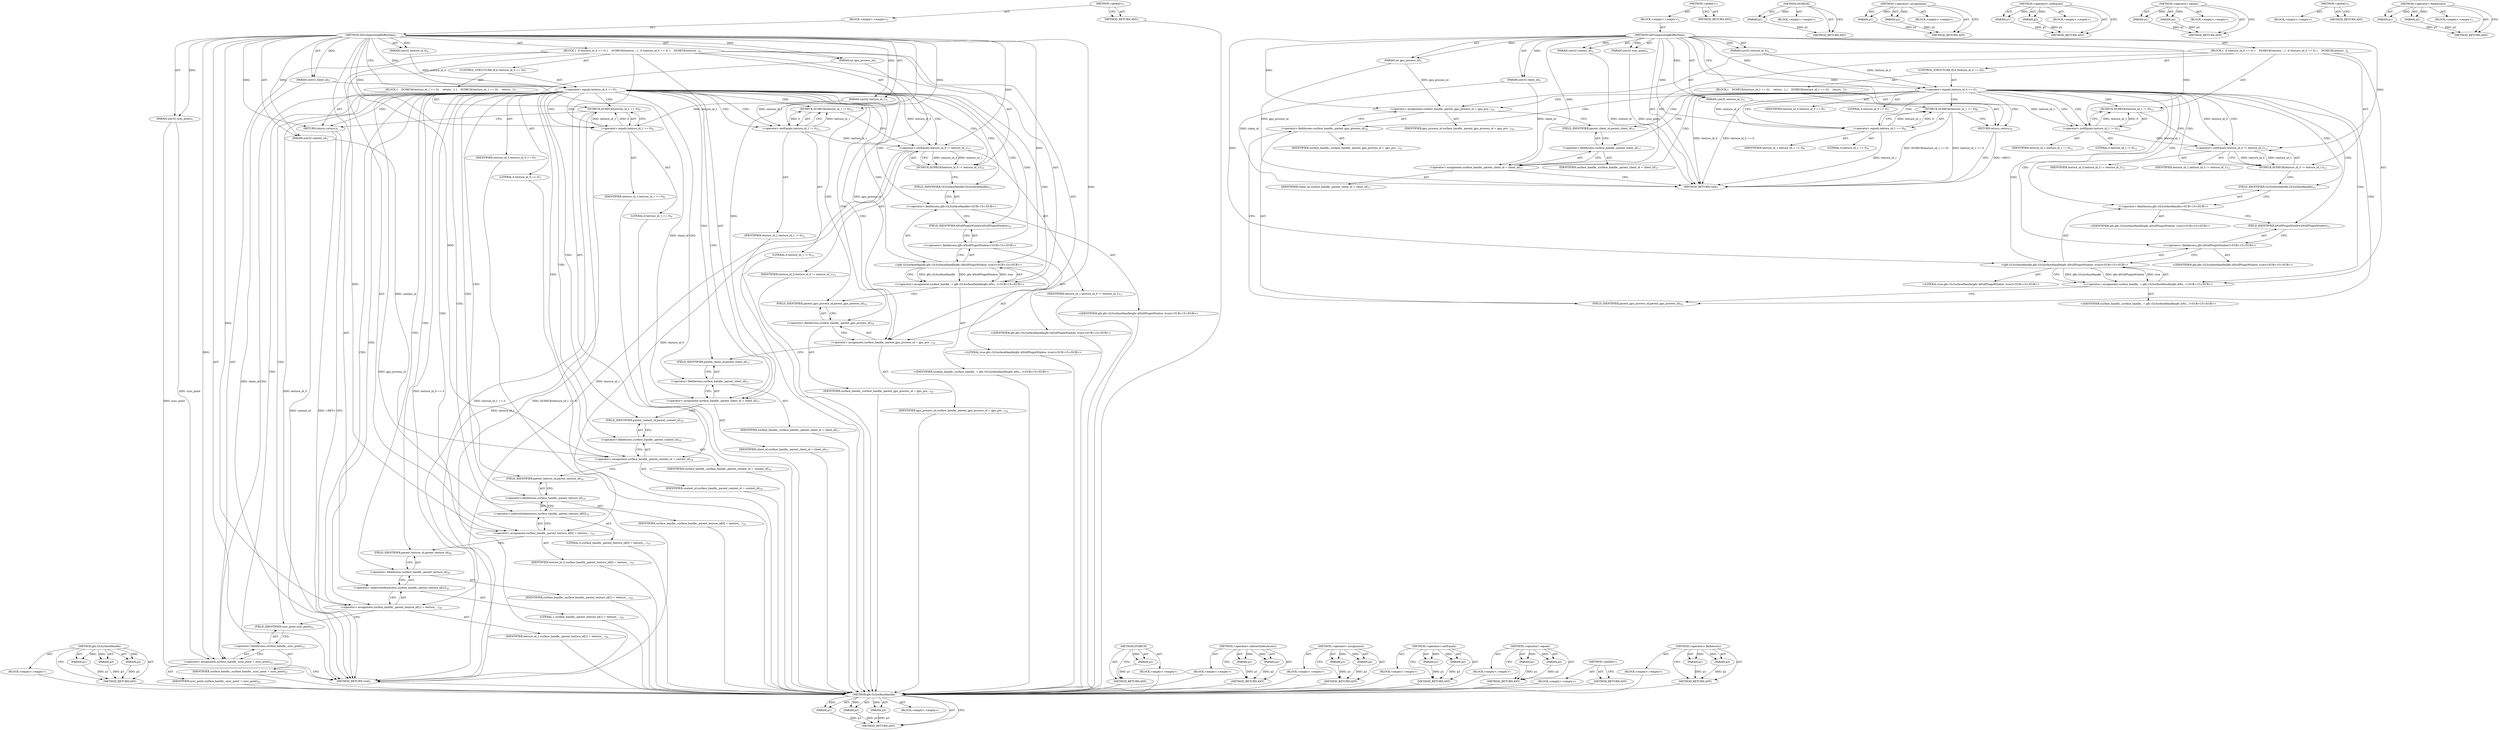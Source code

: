 digraph "&lt;operator&gt;.fieldAccess" {
vulnerable_120 [label=<(METHOD,gfx.GLSurfaceHandle)>];
vulnerable_121 [label=<(PARAM,p1)>];
vulnerable_122 [label=<(PARAM,p2)>];
vulnerable_123 [label=<(PARAM,p3)>];
vulnerable_124 [label=<(BLOCK,&lt;empty&gt;,&lt;empty&gt;)>];
vulnerable_125 [label=<(METHOD_RETURN,ANY)>];
vulnerable_6 [label=<(METHOD,&lt;global&gt;)<SUB>1</SUB>>];
vulnerable_7 [label=<(BLOCK,&lt;empty&gt;,&lt;empty&gt;)<SUB>1</SUB>>];
vulnerable_8 [label=<(METHOD,SetCompositingBufferData)<SUB>1</SUB>>];
vulnerable_9 [label=<(PARAM,int gpu_process_id)<SUB>1</SUB>>];
vulnerable_10 [label=<(PARAM,uint32 client_id)<SUB>2</SUB>>];
vulnerable_11 [label=<(PARAM,uint32 context_id)<SUB>3</SUB>>];
vulnerable_12 [label=<(PARAM,uint32 texture_id_0)<SUB>4</SUB>>];
vulnerable_13 [label=<(PARAM,uint32 texture_id_1)<SUB>5</SUB>>];
vulnerable_14 [label=<(PARAM,uint32 sync_point)<SUB>6</SUB>>];
vulnerable_15 [label=<(BLOCK,{
  if (texture_id_0 == 0) {
    DCHECK(texture...,{
  if (texture_id_0 == 0) {
    DCHECK(texture...)<SUB>6</SUB>>];
vulnerable_16 [label=<(CONTROL_STRUCTURE,IF,if (texture_id_0 == 0))<SUB>7</SUB>>];
vulnerable_17 [label=<(&lt;operator&gt;.equals,texture_id_0 == 0)<SUB>7</SUB>>];
vulnerable_18 [label=<(IDENTIFIER,texture_id_0,texture_id_0 == 0)<SUB>7</SUB>>];
vulnerable_19 [label=<(LITERAL,0,texture_id_0 == 0)<SUB>7</SUB>>];
vulnerable_20 [label=<(BLOCK,{
    DCHECK(texture_id_1 == 0);
    return;
  },{
    DCHECK(texture_id_1 == 0);
    return;
  })<SUB>7</SUB>>];
vulnerable_21 [label=<(DCHECK,DCHECK(texture_id_1 == 0))<SUB>8</SUB>>];
vulnerable_22 [label=<(&lt;operator&gt;.equals,texture_id_1 == 0)<SUB>8</SUB>>];
vulnerable_23 [label=<(IDENTIFIER,texture_id_1,texture_id_1 == 0)<SUB>8</SUB>>];
vulnerable_24 [label=<(LITERAL,0,texture_id_1 == 0)<SUB>8</SUB>>];
vulnerable_25 [label=<(RETURN,return;,return;)<SUB>9</SUB>>];
vulnerable_26 [label=<(DCHECK,DCHECK(texture_id_1 != 0))<SUB>12</SUB>>];
vulnerable_27 [label=<(&lt;operator&gt;.notEquals,texture_id_1 != 0)<SUB>12</SUB>>];
vulnerable_28 [label=<(IDENTIFIER,texture_id_1,texture_id_1 != 0)<SUB>12</SUB>>];
vulnerable_29 [label=<(LITERAL,0,texture_id_1 != 0)<SUB>12</SUB>>];
vulnerable_30 [label=<(DCHECK,DCHECK(texture_id_0 != texture_id_1))<SUB>13</SUB>>];
vulnerable_31 [label=<(&lt;operator&gt;.notEquals,texture_id_0 != texture_id_1)<SUB>13</SUB>>];
vulnerable_32 [label=<(IDENTIFIER,texture_id_0,texture_id_0 != texture_id_1)<SUB>13</SUB>>];
vulnerable_33 [label=<(IDENTIFIER,texture_id_1,texture_id_0 != texture_id_1)<SUB>13</SUB>>];
vulnerable_34 [label="<(&lt;operator&gt;.assignment,surface_handle_ = gfx::GLSurfaceHandle(gfx::kNu...)<SUB>15</SUB>>"];
vulnerable_35 [label="<(IDENTIFIER,surface_handle_,surface_handle_ = gfx::GLSurfaceHandle(gfx::kNu...)<SUB>15</SUB>>"];
vulnerable_36 [label="<(gfx.GLSurfaceHandle,gfx::GLSurfaceHandle(gfx::kNullPluginWindow, true))<SUB>15</SUB>>"];
vulnerable_37 [label="<(&lt;operator&gt;.fieldAccess,gfx::GLSurfaceHandle)<SUB>15</SUB>>"];
vulnerable_38 [label="<(IDENTIFIER,gfx,gfx::GLSurfaceHandle(gfx::kNullPluginWindow, true))<SUB>15</SUB>>"];
vulnerable_39 [label=<(FIELD_IDENTIFIER,GLSurfaceHandle,GLSurfaceHandle)<SUB>15</SUB>>];
vulnerable_40 [label="<(&lt;operator&gt;.fieldAccess,gfx::kNullPluginWindow)<SUB>15</SUB>>"];
vulnerable_41 [label="<(IDENTIFIER,gfx,gfx::GLSurfaceHandle(gfx::kNullPluginWindow, true))<SUB>15</SUB>>"];
vulnerable_42 [label=<(FIELD_IDENTIFIER,kNullPluginWindow,kNullPluginWindow)<SUB>15</SUB>>];
vulnerable_43 [label="<(LITERAL,true,gfx::GLSurfaceHandle(gfx::kNullPluginWindow, true))<SUB>15</SUB>>"];
vulnerable_44 [label=<(&lt;operator&gt;.assignment,surface_handle_.parent_gpu_process_id = gpu_pro...)<SUB>16</SUB>>];
vulnerable_45 [label=<(&lt;operator&gt;.fieldAccess,surface_handle_.parent_gpu_process_id)<SUB>16</SUB>>];
vulnerable_46 [label=<(IDENTIFIER,surface_handle_,surface_handle_.parent_gpu_process_id = gpu_pro...)<SUB>16</SUB>>];
vulnerable_47 [label=<(FIELD_IDENTIFIER,parent_gpu_process_id,parent_gpu_process_id)<SUB>16</SUB>>];
vulnerable_48 [label=<(IDENTIFIER,gpu_process_id,surface_handle_.parent_gpu_process_id = gpu_pro...)<SUB>16</SUB>>];
vulnerable_49 [label=<(&lt;operator&gt;.assignment,surface_handle_.parent_client_id = client_id)<SUB>17</SUB>>];
vulnerable_50 [label=<(&lt;operator&gt;.fieldAccess,surface_handle_.parent_client_id)<SUB>17</SUB>>];
vulnerable_51 [label=<(IDENTIFIER,surface_handle_,surface_handle_.parent_client_id = client_id)<SUB>17</SUB>>];
vulnerable_52 [label=<(FIELD_IDENTIFIER,parent_client_id,parent_client_id)<SUB>17</SUB>>];
vulnerable_53 [label=<(IDENTIFIER,client_id,surface_handle_.parent_client_id = client_id)<SUB>17</SUB>>];
vulnerable_54 [label=<(&lt;operator&gt;.assignment,surface_handle_.parent_context_id = context_id)<SUB>18</SUB>>];
vulnerable_55 [label=<(&lt;operator&gt;.fieldAccess,surface_handle_.parent_context_id)<SUB>18</SUB>>];
vulnerable_56 [label=<(IDENTIFIER,surface_handle_,surface_handle_.parent_context_id = context_id)<SUB>18</SUB>>];
vulnerable_57 [label=<(FIELD_IDENTIFIER,parent_context_id,parent_context_id)<SUB>18</SUB>>];
vulnerable_58 [label=<(IDENTIFIER,context_id,surface_handle_.parent_context_id = context_id)<SUB>18</SUB>>];
vulnerable_59 [label=<(&lt;operator&gt;.assignment,surface_handle_.parent_texture_id[0] = texture_...)<SUB>19</SUB>>];
vulnerable_60 [label=<(&lt;operator&gt;.indirectIndexAccess,surface_handle_.parent_texture_id[0])<SUB>19</SUB>>];
vulnerable_61 [label=<(&lt;operator&gt;.fieldAccess,surface_handle_.parent_texture_id)<SUB>19</SUB>>];
vulnerable_62 [label=<(IDENTIFIER,surface_handle_,surface_handle_.parent_texture_id[0] = texture_...)<SUB>19</SUB>>];
vulnerable_63 [label=<(FIELD_IDENTIFIER,parent_texture_id,parent_texture_id)<SUB>19</SUB>>];
vulnerable_64 [label=<(LITERAL,0,surface_handle_.parent_texture_id[0] = texture_...)<SUB>19</SUB>>];
vulnerable_65 [label=<(IDENTIFIER,texture_id_0,surface_handle_.parent_texture_id[0] = texture_...)<SUB>19</SUB>>];
vulnerable_66 [label=<(&lt;operator&gt;.assignment,surface_handle_.parent_texture_id[1] = texture_...)<SUB>20</SUB>>];
vulnerable_67 [label=<(&lt;operator&gt;.indirectIndexAccess,surface_handle_.parent_texture_id[1])<SUB>20</SUB>>];
vulnerable_68 [label=<(&lt;operator&gt;.fieldAccess,surface_handle_.parent_texture_id)<SUB>20</SUB>>];
vulnerable_69 [label=<(IDENTIFIER,surface_handle_,surface_handle_.parent_texture_id[1] = texture_...)<SUB>20</SUB>>];
vulnerable_70 [label=<(FIELD_IDENTIFIER,parent_texture_id,parent_texture_id)<SUB>20</SUB>>];
vulnerable_71 [label=<(LITERAL,1,surface_handle_.parent_texture_id[1] = texture_...)<SUB>20</SUB>>];
vulnerable_72 [label=<(IDENTIFIER,texture_id_1,surface_handle_.parent_texture_id[1] = texture_...)<SUB>20</SUB>>];
vulnerable_73 [label=<(&lt;operator&gt;.assignment,surface_handle_.sync_point = sync_point)<SUB>21</SUB>>];
vulnerable_74 [label=<(&lt;operator&gt;.fieldAccess,surface_handle_.sync_point)<SUB>21</SUB>>];
vulnerable_75 [label=<(IDENTIFIER,surface_handle_,surface_handle_.sync_point = sync_point)<SUB>21</SUB>>];
vulnerable_76 [label=<(FIELD_IDENTIFIER,sync_point,sync_point)<SUB>21</SUB>>];
vulnerable_77 [label=<(IDENTIFIER,sync_point,surface_handle_.sync_point = sync_point)<SUB>21</SUB>>];
vulnerable_78 [label=<(METHOD_RETURN,void)<SUB>1</SUB>>];
vulnerable_80 [label=<(METHOD_RETURN,ANY)<SUB>1</SUB>>];
vulnerable_106 [label=<(METHOD,DCHECK)>];
vulnerable_107 [label=<(PARAM,p1)>];
vulnerable_108 [label=<(BLOCK,&lt;empty&gt;,&lt;empty&gt;)>];
vulnerable_109 [label=<(METHOD_RETURN,ANY)>];
vulnerable_131 [label=<(METHOD,&lt;operator&gt;.indirectIndexAccess)>];
vulnerable_132 [label=<(PARAM,p1)>];
vulnerable_133 [label=<(PARAM,p2)>];
vulnerable_134 [label=<(BLOCK,&lt;empty&gt;,&lt;empty&gt;)>];
vulnerable_135 [label=<(METHOD_RETURN,ANY)>];
vulnerable_115 [label=<(METHOD,&lt;operator&gt;.assignment)>];
vulnerable_116 [label=<(PARAM,p1)>];
vulnerable_117 [label=<(PARAM,p2)>];
vulnerable_118 [label=<(BLOCK,&lt;empty&gt;,&lt;empty&gt;)>];
vulnerable_119 [label=<(METHOD_RETURN,ANY)>];
vulnerable_110 [label=<(METHOD,&lt;operator&gt;.notEquals)>];
vulnerable_111 [label=<(PARAM,p1)>];
vulnerable_112 [label=<(PARAM,p2)>];
vulnerable_113 [label=<(BLOCK,&lt;empty&gt;,&lt;empty&gt;)>];
vulnerable_114 [label=<(METHOD_RETURN,ANY)>];
vulnerable_101 [label=<(METHOD,&lt;operator&gt;.equals)>];
vulnerable_102 [label=<(PARAM,p1)>];
vulnerable_103 [label=<(PARAM,p2)>];
vulnerable_104 [label=<(BLOCK,&lt;empty&gt;,&lt;empty&gt;)>];
vulnerable_105 [label=<(METHOD_RETURN,ANY)>];
vulnerable_95 [label=<(METHOD,&lt;global&gt;)<SUB>1</SUB>>];
vulnerable_96 [label=<(BLOCK,&lt;empty&gt;,&lt;empty&gt;)>];
vulnerable_97 [label=<(METHOD_RETURN,ANY)>];
vulnerable_126 [label=<(METHOD,&lt;operator&gt;.fieldAccess)>];
vulnerable_127 [label=<(PARAM,p1)>];
vulnerable_128 [label=<(PARAM,p2)>];
vulnerable_129 [label=<(BLOCK,&lt;empty&gt;,&lt;empty&gt;)>];
vulnerable_130 [label=<(METHOD_RETURN,ANY)>];
fixed_96 [label=<(METHOD,gfx.GLSurfaceHandle)>];
fixed_97 [label=<(PARAM,p1)>];
fixed_98 [label=<(PARAM,p2)>];
fixed_99 [label=<(PARAM,p3)>];
fixed_100 [label=<(BLOCK,&lt;empty&gt;,&lt;empty&gt;)>];
fixed_101 [label=<(METHOD_RETURN,ANY)>];
fixed_6 [label=<(METHOD,&lt;global&gt;)<SUB>1</SUB>>];
fixed_7 [label=<(BLOCK,&lt;empty&gt;,&lt;empty&gt;)<SUB>1</SUB>>];
fixed_8 [label=<(METHOD,SetCompositingBufferData)<SUB>1</SUB>>];
fixed_9 [label=<(PARAM,int gpu_process_id)<SUB>1</SUB>>];
fixed_10 [label=<(PARAM,uint32 client_id)<SUB>2</SUB>>];
fixed_11 [label=<(PARAM,uint32 context_id)<SUB>3</SUB>>];
fixed_12 [label=<(PARAM,uint32 texture_id_0)<SUB>4</SUB>>];
fixed_13 [label=<(PARAM,uint32 texture_id_1)<SUB>5</SUB>>];
fixed_14 [label=<(PARAM,uint32 sync_point)<SUB>6</SUB>>];
fixed_15 [label=<(BLOCK,{
  if (texture_id_0 == 0) {
    DCHECK(texture...,{
  if (texture_id_0 == 0) {
    DCHECK(texture...)<SUB>6</SUB>>];
fixed_16 [label=<(CONTROL_STRUCTURE,IF,if (texture_id_0 == 0))<SUB>7</SUB>>];
fixed_17 [label=<(&lt;operator&gt;.equals,texture_id_0 == 0)<SUB>7</SUB>>];
fixed_18 [label=<(IDENTIFIER,texture_id_0,texture_id_0 == 0)<SUB>7</SUB>>];
fixed_19 [label=<(LITERAL,0,texture_id_0 == 0)<SUB>7</SUB>>];
fixed_20 [label=<(BLOCK,{
    DCHECK(texture_id_1 == 0);
    return;
  },{
    DCHECK(texture_id_1 == 0);
    return;
  })<SUB>7</SUB>>];
fixed_21 [label=<(DCHECK,DCHECK(texture_id_1 == 0))<SUB>8</SUB>>];
fixed_22 [label=<(&lt;operator&gt;.equals,texture_id_1 == 0)<SUB>8</SUB>>];
fixed_23 [label=<(IDENTIFIER,texture_id_1,texture_id_1 == 0)<SUB>8</SUB>>];
fixed_24 [label=<(LITERAL,0,texture_id_1 == 0)<SUB>8</SUB>>];
fixed_25 [label=<(RETURN,return;,return;)<SUB>9</SUB>>];
fixed_26 [label=<(DCHECK,DCHECK(texture_id_1 != 0))<SUB>12</SUB>>];
fixed_27 [label=<(&lt;operator&gt;.notEquals,texture_id_1 != 0)<SUB>12</SUB>>];
fixed_28 [label=<(IDENTIFIER,texture_id_1,texture_id_1 != 0)<SUB>12</SUB>>];
fixed_29 [label=<(LITERAL,0,texture_id_1 != 0)<SUB>12</SUB>>];
fixed_30 [label=<(DCHECK,DCHECK(texture_id_0 != texture_id_1))<SUB>13</SUB>>];
fixed_31 [label=<(&lt;operator&gt;.notEquals,texture_id_0 != texture_id_1)<SUB>13</SUB>>];
fixed_32 [label=<(IDENTIFIER,texture_id_0,texture_id_0 != texture_id_1)<SUB>13</SUB>>];
fixed_33 [label=<(IDENTIFIER,texture_id_1,texture_id_0 != texture_id_1)<SUB>13</SUB>>];
fixed_34 [label="<(&lt;operator&gt;.assignment,surface_handle_ = gfx::GLSurfaceHandle(gfx::kNu...)<SUB>15</SUB>>"];
fixed_35 [label="<(IDENTIFIER,surface_handle_,surface_handle_ = gfx::GLSurfaceHandle(gfx::kNu...)<SUB>15</SUB>>"];
fixed_36 [label="<(gfx.GLSurfaceHandle,gfx::GLSurfaceHandle(gfx::kNullPluginWindow, true))<SUB>15</SUB>>"];
fixed_37 [label="<(&lt;operator&gt;.fieldAccess,gfx::GLSurfaceHandle)<SUB>15</SUB>>"];
fixed_38 [label="<(IDENTIFIER,gfx,gfx::GLSurfaceHandle(gfx::kNullPluginWindow, true))<SUB>15</SUB>>"];
fixed_39 [label=<(FIELD_IDENTIFIER,GLSurfaceHandle,GLSurfaceHandle)<SUB>15</SUB>>];
fixed_40 [label="<(&lt;operator&gt;.fieldAccess,gfx::kNullPluginWindow)<SUB>15</SUB>>"];
fixed_41 [label="<(IDENTIFIER,gfx,gfx::GLSurfaceHandle(gfx::kNullPluginWindow, true))<SUB>15</SUB>>"];
fixed_42 [label=<(FIELD_IDENTIFIER,kNullPluginWindow,kNullPluginWindow)<SUB>15</SUB>>];
fixed_43 [label="<(LITERAL,true,gfx::GLSurfaceHandle(gfx::kNullPluginWindow, true))<SUB>15</SUB>>"];
fixed_44 [label=<(&lt;operator&gt;.assignment,surface_handle_.parent_gpu_process_id = gpu_pro...)<SUB>16</SUB>>];
fixed_45 [label=<(&lt;operator&gt;.fieldAccess,surface_handle_.parent_gpu_process_id)<SUB>16</SUB>>];
fixed_46 [label=<(IDENTIFIER,surface_handle_,surface_handle_.parent_gpu_process_id = gpu_pro...)<SUB>16</SUB>>];
fixed_47 [label=<(FIELD_IDENTIFIER,parent_gpu_process_id,parent_gpu_process_id)<SUB>16</SUB>>];
fixed_48 [label=<(IDENTIFIER,gpu_process_id,surface_handle_.parent_gpu_process_id = gpu_pro...)<SUB>16</SUB>>];
fixed_49 [label=<(&lt;operator&gt;.assignment,surface_handle_.parent_client_id = client_id)<SUB>17</SUB>>];
fixed_50 [label=<(&lt;operator&gt;.fieldAccess,surface_handle_.parent_client_id)<SUB>17</SUB>>];
fixed_51 [label=<(IDENTIFIER,surface_handle_,surface_handle_.parent_client_id = client_id)<SUB>17</SUB>>];
fixed_52 [label=<(FIELD_IDENTIFIER,parent_client_id,parent_client_id)<SUB>17</SUB>>];
fixed_53 [label=<(IDENTIFIER,client_id,surface_handle_.parent_client_id = client_id)<SUB>17</SUB>>];
fixed_54 [label=<(METHOD_RETURN,void)<SUB>1</SUB>>];
fixed_56 [label=<(METHOD_RETURN,ANY)<SUB>1</SUB>>];
fixed_82 [label=<(METHOD,DCHECK)>];
fixed_83 [label=<(PARAM,p1)>];
fixed_84 [label=<(BLOCK,&lt;empty&gt;,&lt;empty&gt;)>];
fixed_85 [label=<(METHOD_RETURN,ANY)>];
fixed_91 [label=<(METHOD,&lt;operator&gt;.assignment)>];
fixed_92 [label=<(PARAM,p1)>];
fixed_93 [label=<(PARAM,p2)>];
fixed_94 [label=<(BLOCK,&lt;empty&gt;,&lt;empty&gt;)>];
fixed_95 [label=<(METHOD_RETURN,ANY)>];
fixed_86 [label=<(METHOD,&lt;operator&gt;.notEquals)>];
fixed_87 [label=<(PARAM,p1)>];
fixed_88 [label=<(PARAM,p2)>];
fixed_89 [label=<(BLOCK,&lt;empty&gt;,&lt;empty&gt;)>];
fixed_90 [label=<(METHOD_RETURN,ANY)>];
fixed_77 [label=<(METHOD,&lt;operator&gt;.equals)>];
fixed_78 [label=<(PARAM,p1)>];
fixed_79 [label=<(PARAM,p2)>];
fixed_80 [label=<(BLOCK,&lt;empty&gt;,&lt;empty&gt;)>];
fixed_81 [label=<(METHOD_RETURN,ANY)>];
fixed_71 [label=<(METHOD,&lt;global&gt;)<SUB>1</SUB>>];
fixed_72 [label=<(BLOCK,&lt;empty&gt;,&lt;empty&gt;)>];
fixed_73 [label=<(METHOD_RETURN,ANY)>];
fixed_102 [label=<(METHOD,&lt;operator&gt;.fieldAccess)>];
fixed_103 [label=<(PARAM,p1)>];
fixed_104 [label=<(PARAM,p2)>];
fixed_105 [label=<(BLOCK,&lt;empty&gt;,&lt;empty&gt;)>];
fixed_106 [label=<(METHOD_RETURN,ANY)>];
vulnerable_120 -> vulnerable_121  [key=0, label="AST: "];
vulnerable_120 -> vulnerable_121  [key=1, label="DDG: "];
vulnerable_120 -> vulnerable_124  [key=0, label="AST: "];
vulnerable_120 -> vulnerable_122  [key=0, label="AST: "];
vulnerable_120 -> vulnerable_122  [key=1, label="DDG: "];
vulnerable_120 -> vulnerable_125  [key=0, label="AST: "];
vulnerable_120 -> vulnerable_125  [key=1, label="CFG: "];
vulnerable_120 -> vulnerable_123  [key=0, label="AST: "];
vulnerable_120 -> vulnerable_123  [key=1, label="DDG: "];
vulnerable_121 -> vulnerable_125  [key=0, label="DDG: p1"];
vulnerable_122 -> vulnerable_125  [key=0, label="DDG: p2"];
vulnerable_123 -> vulnerable_125  [key=0, label="DDG: p3"];
vulnerable_124 -> fixed_96  [key=0];
vulnerable_125 -> fixed_96  [key=0];
vulnerable_6 -> vulnerable_7  [key=0, label="AST: "];
vulnerable_6 -> vulnerable_80  [key=0, label="AST: "];
vulnerable_6 -> vulnerable_80  [key=1, label="CFG: "];
vulnerable_7 -> vulnerable_8  [key=0, label="AST: "];
vulnerable_8 -> vulnerable_9  [key=0, label="AST: "];
vulnerable_8 -> vulnerable_9  [key=1, label="DDG: "];
vulnerable_8 -> vulnerable_10  [key=0, label="AST: "];
vulnerable_8 -> vulnerable_10  [key=1, label="DDG: "];
vulnerable_8 -> vulnerable_11  [key=0, label="AST: "];
vulnerable_8 -> vulnerable_11  [key=1, label="DDG: "];
vulnerable_8 -> vulnerable_12  [key=0, label="AST: "];
vulnerable_8 -> vulnerable_12  [key=1, label="DDG: "];
vulnerable_8 -> vulnerable_13  [key=0, label="AST: "];
vulnerable_8 -> vulnerable_13  [key=1, label="DDG: "];
vulnerable_8 -> vulnerable_14  [key=0, label="AST: "];
vulnerable_8 -> vulnerable_14  [key=1, label="DDG: "];
vulnerable_8 -> vulnerable_15  [key=0, label="AST: "];
vulnerable_8 -> vulnerable_78  [key=0, label="AST: "];
vulnerable_8 -> vulnerable_17  [key=0, label="CFG: "];
vulnerable_8 -> vulnerable_17  [key=1, label="DDG: "];
vulnerable_8 -> vulnerable_44  [key=0, label="DDG: "];
vulnerable_8 -> vulnerable_49  [key=0, label="DDG: "];
vulnerable_8 -> vulnerable_54  [key=0, label="DDG: "];
vulnerable_8 -> vulnerable_59  [key=0, label="DDG: "];
vulnerable_8 -> vulnerable_66  [key=0, label="DDG: "];
vulnerable_8 -> vulnerable_73  [key=0, label="DDG: "];
vulnerable_8 -> vulnerable_25  [key=0, label="DDG: "];
vulnerable_8 -> vulnerable_27  [key=0, label="DDG: "];
vulnerable_8 -> vulnerable_31  [key=0, label="DDG: "];
vulnerable_8 -> vulnerable_36  [key=0, label="DDG: "];
vulnerable_8 -> vulnerable_22  [key=0, label="DDG: "];
vulnerable_9 -> vulnerable_78  [key=0, label="DDG: gpu_process_id"];
vulnerable_9 -> vulnerable_44  [key=0, label="DDG: gpu_process_id"];
vulnerable_10 -> vulnerable_78  [key=0, label="DDG: client_id"];
vulnerable_10 -> vulnerable_49  [key=0, label="DDG: client_id"];
vulnerable_11 -> vulnerable_78  [key=0, label="DDG: context_id"];
vulnerable_11 -> vulnerable_54  [key=0, label="DDG: context_id"];
vulnerable_12 -> vulnerable_17  [key=0, label="DDG: texture_id_0"];
vulnerable_13 -> vulnerable_27  [key=0, label="DDG: texture_id_1"];
vulnerable_13 -> vulnerable_22  [key=0, label="DDG: texture_id_1"];
vulnerable_14 -> vulnerable_78  [key=0, label="DDG: sync_point"];
vulnerable_14 -> vulnerable_73  [key=0, label="DDG: sync_point"];
vulnerable_15 -> vulnerable_16  [key=0, label="AST: "];
vulnerable_15 -> vulnerable_26  [key=0, label="AST: "];
vulnerable_15 -> vulnerable_30  [key=0, label="AST: "];
vulnerable_15 -> vulnerable_34  [key=0, label="AST: "];
vulnerable_15 -> vulnerable_44  [key=0, label="AST: "];
vulnerable_15 -> vulnerable_49  [key=0, label="AST: "];
vulnerable_15 -> vulnerable_54  [key=0, label="AST: "];
vulnerable_15 -> vulnerable_59  [key=0, label="AST: "];
vulnerable_15 -> vulnerable_66  [key=0, label="AST: "];
vulnerable_15 -> vulnerable_73  [key=0, label="AST: "];
vulnerable_16 -> vulnerable_17  [key=0, label="AST: "];
vulnerable_16 -> vulnerable_20  [key=0, label="AST: "];
vulnerable_17 -> vulnerable_18  [key=0, label="AST: "];
vulnerable_17 -> vulnerable_19  [key=0, label="AST: "];
vulnerable_17 -> vulnerable_22  [key=0, label="CFG: "];
vulnerable_17 -> vulnerable_22  [key=1, label="CDG: "];
vulnerable_17 -> vulnerable_27  [key=0, label="CFG: "];
vulnerable_17 -> vulnerable_27  [key=1, label="CDG: "];
vulnerable_17 -> vulnerable_78  [key=0, label="DDG: texture_id_0"];
vulnerable_17 -> vulnerable_78  [key=1, label="DDG: texture_id_0 == 0"];
vulnerable_17 -> vulnerable_31  [key=0, label="DDG: texture_id_0"];
vulnerable_17 -> vulnerable_31  [key=1, label="CDG: "];
vulnerable_17 -> vulnerable_47  [key=0, label="CDG: "];
vulnerable_17 -> vulnerable_30  [key=0, label="CDG: "];
vulnerable_17 -> vulnerable_34  [key=0, label="CDG: "];
vulnerable_17 -> vulnerable_21  [key=0, label="CDG: "];
vulnerable_17 -> vulnerable_68  [key=0, label="CDG: "];
vulnerable_17 -> vulnerable_49  [key=0, label="CDG: "];
vulnerable_17 -> vulnerable_60  [key=0, label="CDG: "];
vulnerable_17 -> vulnerable_73  [key=0, label="CDG: "];
vulnerable_17 -> vulnerable_26  [key=0, label="CDG: "];
vulnerable_17 -> vulnerable_42  [key=0, label="CDG: "];
vulnerable_17 -> vulnerable_57  [key=0, label="CDG: "];
vulnerable_17 -> vulnerable_66  [key=0, label="CDG: "];
vulnerable_17 -> vulnerable_52  [key=0, label="CDG: "];
vulnerable_17 -> vulnerable_37  [key=0, label="CDG: "];
vulnerable_17 -> vulnerable_25  [key=0, label="CDG: "];
vulnerable_17 -> vulnerable_67  [key=0, label="CDG: "];
vulnerable_17 -> vulnerable_74  [key=0, label="CDG: "];
vulnerable_17 -> vulnerable_45  [key=0, label="CDG: "];
vulnerable_17 -> vulnerable_40  [key=0, label="CDG: "];
vulnerable_17 -> vulnerable_76  [key=0, label="CDG: "];
vulnerable_17 -> vulnerable_50  [key=0, label="CDG: "];
vulnerable_17 -> vulnerable_59  [key=0, label="CDG: "];
vulnerable_17 -> vulnerable_44  [key=0, label="CDG: "];
vulnerable_17 -> vulnerable_54  [key=0, label="CDG: "];
vulnerable_17 -> vulnerable_61  [key=0, label="CDG: "];
vulnerable_17 -> vulnerable_36  [key=0, label="CDG: "];
vulnerable_17 -> vulnerable_70  [key=0, label="CDG: "];
vulnerable_17 -> vulnerable_63  [key=0, label="CDG: "];
vulnerable_17 -> vulnerable_55  [key=0, label="CDG: "];
vulnerable_17 -> vulnerable_39  [key=0, label="CDG: "];
vulnerable_18 -> fixed_96  [key=0];
vulnerable_19 -> fixed_96  [key=0];
vulnerable_20 -> vulnerable_21  [key=0, label="AST: "];
vulnerable_20 -> vulnerable_25  [key=0, label="AST: "];
vulnerable_21 -> vulnerable_22  [key=0, label="AST: "];
vulnerable_21 -> vulnerable_25  [key=0, label="CFG: "];
vulnerable_21 -> vulnerable_78  [key=0, label="DDG: texture_id_1 == 0"];
vulnerable_21 -> vulnerable_78  [key=1, label="DDG: DCHECK(texture_id_1 == 0)"];
vulnerable_22 -> vulnerable_23  [key=0, label="AST: "];
vulnerable_22 -> vulnerable_24  [key=0, label="AST: "];
vulnerable_22 -> vulnerable_21  [key=0, label="CFG: "];
vulnerable_22 -> vulnerable_21  [key=1, label="DDG: texture_id_1"];
vulnerable_22 -> vulnerable_21  [key=2, label="DDG: 0"];
vulnerable_22 -> vulnerable_78  [key=0, label="DDG: texture_id_1"];
vulnerable_23 -> fixed_96  [key=0];
vulnerable_24 -> fixed_96  [key=0];
vulnerable_25 -> vulnerable_78  [key=0, label="CFG: "];
vulnerable_25 -> vulnerable_78  [key=1, label="DDG: &lt;RET&gt;"];
vulnerable_26 -> vulnerable_27  [key=0, label="AST: "];
vulnerable_26 -> vulnerable_31  [key=0, label="CFG: "];
vulnerable_27 -> vulnerable_28  [key=0, label="AST: "];
vulnerable_27 -> vulnerable_29  [key=0, label="AST: "];
vulnerable_27 -> vulnerable_26  [key=0, label="CFG: "];
vulnerable_27 -> vulnerable_26  [key=1, label="DDG: texture_id_1"];
vulnerable_27 -> vulnerable_26  [key=2, label="DDG: 0"];
vulnerable_27 -> vulnerable_31  [key=0, label="DDG: texture_id_1"];
vulnerable_28 -> fixed_96  [key=0];
vulnerable_29 -> fixed_96  [key=0];
vulnerable_30 -> vulnerable_31  [key=0, label="AST: "];
vulnerable_30 -> vulnerable_39  [key=0, label="CFG: "];
vulnerable_31 -> vulnerable_32  [key=0, label="AST: "];
vulnerable_31 -> vulnerable_33  [key=0, label="AST: "];
vulnerable_31 -> vulnerable_30  [key=0, label="CFG: "];
vulnerable_31 -> vulnerable_30  [key=1, label="DDG: texture_id_0"];
vulnerable_31 -> vulnerable_30  [key=2, label="DDG: texture_id_1"];
vulnerable_31 -> vulnerable_59  [key=0, label="DDG: texture_id_0"];
vulnerable_31 -> vulnerable_66  [key=0, label="DDG: texture_id_1"];
vulnerable_32 -> fixed_96  [key=0];
vulnerable_33 -> fixed_96  [key=0];
vulnerable_34 -> vulnerable_35  [key=0, label="AST: "];
vulnerable_34 -> vulnerable_36  [key=0, label="AST: "];
vulnerable_34 -> vulnerable_47  [key=0, label="CFG: "];
vulnerable_35 -> fixed_96  [key=0];
vulnerable_36 -> vulnerable_37  [key=0, label="AST: "];
vulnerable_36 -> vulnerable_40  [key=0, label="AST: "];
vulnerable_36 -> vulnerable_43  [key=0, label="AST: "];
vulnerable_36 -> vulnerable_34  [key=0, label="CFG: "];
vulnerable_36 -> vulnerable_34  [key=1, label="DDG: gfx::GLSurfaceHandle"];
vulnerable_36 -> vulnerable_34  [key=2, label="DDG: gfx::kNullPluginWindow"];
vulnerable_36 -> vulnerable_34  [key=3, label="DDG: true"];
vulnerable_37 -> vulnerable_38  [key=0, label="AST: "];
vulnerable_37 -> vulnerable_39  [key=0, label="AST: "];
vulnerable_37 -> vulnerable_42  [key=0, label="CFG: "];
vulnerable_38 -> fixed_96  [key=0];
vulnerable_39 -> vulnerable_37  [key=0, label="CFG: "];
vulnerable_40 -> vulnerable_41  [key=0, label="AST: "];
vulnerable_40 -> vulnerable_42  [key=0, label="AST: "];
vulnerable_40 -> vulnerable_36  [key=0, label="CFG: "];
vulnerable_41 -> fixed_96  [key=0];
vulnerable_42 -> vulnerable_40  [key=0, label="CFG: "];
vulnerable_43 -> fixed_96  [key=0];
vulnerable_44 -> vulnerable_45  [key=0, label="AST: "];
vulnerable_44 -> vulnerable_48  [key=0, label="AST: "];
vulnerable_44 -> vulnerable_52  [key=0, label="CFG: "];
vulnerable_45 -> vulnerable_46  [key=0, label="AST: "];
vulnerable_45 -> vulnerable_47  [key=0, label="AST: "];
vulnerable_45 -> vulnerable_44  [key=0, label="CFG: "];
vulnerable_46 -> fixed_96  [key=0];
vulnerable_47 -> vulnerable_45  [key=0, label="CFG: "];
vulnerable_48 -> fixed_96  [key=0];
vulnerable_49 -> vulnerable_50  [key=0, label="AST: "];
vulnerable_49 -> vulnerable_53  [key=0, label="AST: "];
vulnerable_49 -> vulnerable_57  [key=0, label="CFG: "];
vulnerable_50 -> vulnerable_51  [key=0, label="AST: "];
vulnerable_50 -> vulnerable_52  [key=0, label="AST: "];
vulnerable_50 -> vulnerable_49  [key=0, label="CFG: "];
vulnerable_51 -> fixed_96  [key=0];
vulnerable_52 -> vulnerable_50  [key=0, label="CFG: "];
vulnerable_53 -> fixed_96  [key=0];
vulnerable_54 -> vulnerable_55  [key=0, label="AST: "];
vulnerable_54 -> vulnerable_58  [key=0, label="AST: "];
vulnerable_54 -> vulnerable_63  [key=0, label="CFG: "];
vulnerable_55 -> vulnerable_56  [key=0, label="AST: "];
vulnerable_55 -> vulnerable_57  [key=0, label="AST: "];
vulnerable_55 -> vulnerable_54  [key=0, label="CFG: "];
vulnerable_56 -> fixed_96  [key=0];
vulnerable_57 -> vulnerable_55  [key=0, label="CFG: "];
vulnerable_58 -> fixed_96  [key=0];
vulnerable_59 -> vulnerable_60  [key=0, label="AST: "];
vulnerable_59 -> vulnerable_65  [key=0, label="AST: "];
vulnerable_59 -> vulnerable_70  [key=0, label="CFG: "];
vulnerable_60 -> vulnerable_61  [key=0, label="AST: "];
vulnerable_60 -> vulnerable_64  [key=0, label="AST: "];
vulnerable_60 -> vulnerable_59  [key=0, label="CFG: "];
vulnerable_61 -> vulnerable_62  [key=0, label="AST: "];
vulnerable_61 -> vulnerable_63  [key=0, label="AST: "];
vulnerable_61 -> vulnerable_60  [key=0, label="CFG: "];
vulnerable_62 -> fixed_96  [key=0];
vulnerable_63 -> vulnerable_61  [key=0, label="CFG: "];
vulnerable_64 -> fixed_96  [key=0];
vulnerable_65 -> fixed_96  [key=0];
vulnerable_66 -> vulnerable_67  [key=0, label="AST: "];
vulnerable_66 -> vulnerable_72  [key=0, label="AST: "];
vulnerable_66 -> vulnerable_76  [key=0, label="CFG: "];
vulnerable_67 -> vulnerable_68  [key=0, label="AST: "];
vulnerable_67 -> vulnerable_71  [key=0, label="AST: "];
vulnerable_67 -> vulnerable_66  [key=0, label="CFG: "];
vulnerable_68 -> vulnerable_69  [key=0, label="AST: "];
vulnerable_68 -> vulnerable_70  [key=0, label="AST: "];
vulnerable_68 -> vulnerable_67  [key=0, label="CFG: "];
vulnerable_69 -> fixed_96  [key=0];
vulnerable_70 -> vulnerable_68  [key=0, label="CFG: "];
vulnerable_71 -> fixed_96  [key=0];
vulnerable_72 -> fixed_96  [key=0];
vulnerable_73 -> vulnerable_74  [key=0, label="AST: "];
vulnerable_73 -> vulnerable_77  [key=0, label="AST: "];
vulnerable_73 -> vulnerable_78  [key=0, label="CFG: "];
vulnerable_74 -> vulnerable_75  [key=0, label="AST: "];
vulnerable_74 -> vulnerable_76  [key=0, label="AST: "];
vulnerable_74 -> vulnerable_73  [key=0, label="CFG: "];
vulnerable_75 -> fixed_96  [key=0];
vulnerable_76 -> vulnerable_74  [key=0, label="CFG: "];
vulnerable_77 -> fixed_96  [key=0];
vulnerable_78 -> fixed_96  [key=0];
vulnerable_80 -> fixed_96  [key=0];
vulnerable_106 -> vulnerable_107  [key=0, label="AST: "];
vulnerable_106 -> vulnerable_107  [key=1, label="DDG: "];
vulnerable_106 -> vulnerable_108  [key=0, label="AST: "];
vulnerable_106 -> vulnerable_109  [key=0, label="AST: "];
vulnerable_106 -> vulnerable_109  [key=1, label="CFG: "];
vulnerable_107 -> vulnerable_109  [key=0, label="DDG: p1"];
vulnerable_108 -> fixed_96  [key=0];
vulnerable_109 -> fixed_96  [key=0];
vulnerable_131 -> vulnerable_132  [key=0, label="AST: "];
vulnerable_131 -> vulnerable_132  [key=1, label="DDG: "];
vulnerable_131 -> vulnerable_134  [key=0, label="AST: "];
vulnerable_131 -> vulnerable_133  [key=0, label="AST: "];
vulnerable_131 -> vulnerable_133  [key=1, label="DDG: "];
vulnerable_131 -> vulnerable_135  [key=0, label="AST: "];
vulnerable_131 -> vulnerable_135  [key=1, label="CFG: "];
vulnerable_132 -> vulnerable_135  [key=0, label="DDG: p1"];
vulnerable_133 -> vulnerable_135  [key=0, label="DDG: p2"];
vulnerable_134 -> fixed_96  [key=0];
vulnerable_135 -> fixed_96  [key=0];
vulnerable_115 -> vulnerable_116  [key=0, label="AST: "];
vulnerable_115 -> vulnerable_116  [key=1, label="DDG: "];
vulnerable_115 -> vulnerable_118  [key=0, label="AST: "];
vulnerable_115 -> vulnerable_117  [key=0, label="AST: "];
vulnerable_115 -> vulnerable_117  [key=1, label="DDG: "];
vulnerable_115 -> vulnerable_119  [key=0, label="AST: "];
vulnerable_115 -> vulnerable_119  [key=1, label="CFG: "];
vulnerable_116 -> vulnerable_119  [key=0, label="DDG: p1"];
vulnerable_117 -> vulnerable_119  [key=0, label="DDG: p2"];
vulnerable_118 -> fixed_96  [key=0];
vulnerable_119 -> fixed_96  [key=0];
vulnerable_110 -> vulnerable_111  [key=0, label="AST: "];
vulnerable_110 -> vulnerable_111  [key=1, label="DDG: "];
vulnerable_110 -> vulnerable_113  [key=0, label="AST: "];
vulnerable_110 -> vulnerable_112  [key=0, label="AST: "];
vulnerable_110 -> vulnerable_112  [key=1, label="DDG: "];
vulnerable_110 -> vulnerable_114  [key=0, label="AST: "];
vulnerable_110 -> vulnerable_114  [key=1, label="CFG: "];
vulnerable_111 -> vulnerable_114  [key=0, label="DDG: p1"];
vulnerable_112 -> vulnerable_114  [key=0, label="DDG: p2"];
vulnerable_113 -> fixed_96  [key=0];
vulnerable_114 -> fixed_96  [key=0];
vulnerable_101 -> vulnerable_102  [key=0, label="AST: "];
vulnerable_101 -> vulnerable_102  [key=1, label="DDG: "];
vulnerable_101 -> vulnerable_104  [key=0, label="AST: "];
vulnerable_101 -> vulnerable_103  [key=0, label="AST: "];
vulnerable_101 -> vulnerable_103  [key=1, label="DDG: "];
vulnerable_101 -> vulnerable_105  [key=0, label="AST: "];
vulnerable_101 -> vulnerable_105  [key=1, label="CFG: "];
vulnerable_102 -> vulnerable_105  [key=0, label="DDG: p1"];
vulnerable_103 -> vulnerable_105  [key=0, label="DDG: p2"];
vulnerable_104 -> fixed_96  [key=0];
vulnerable_105 -> fixed_96  [key=0];
vulnerable_95 -> vulnerable_96  [key=0, label="AST: "];
vulnerable_95 -> vulnerable_97  [key=0, label="AST: "];
vulnerable_95 -> vulnerable_97  [key=1, label="CFG: "];
vulnerable_96 -> fixed_96  [key=0];
vulnerable_97 -> fixed_96  [key=0];
vulnerable_126 -> vulnerable_127  [key=0, label="AST: "];
vulnerable_126 -> vulnerable_127  [key=1, label="DDG: "];
vulnerable_126 -> vulnerable_129  [key=0, label="AST: "];
vulnerable_126 -> vulnerable_128  [key=0, label="AST: "];
vulnerable_126 -> vulnerable_128  [key=1, label="DDG: "];
vulnerable_126 -> vulnerable_130  [key=0, label="AST: "];
vulnerable_126 -> vulnerable_130  [key=1, label="CFG: "];
vulnerable_127 -> vulnerable_130  [key=0, label="DDG: p1"];
vulnerable_128 -> vulnerable_130  [key=0, label="DDG: p2"];
vulnerable_129 -> fixed_96  [key=0];
vulnerable_130 -> fixed_96  [key=0];
fixed_96 -> fixed_97  [key=0, label="AST: "];
fixed_96 -> fixed_97  [key=1, label="DDG: "];
fixed_96 -> fixed_100  [key=0, label="AST: "];
fixed_96 -> fixed_98  [key=0, label="AST: "];
fixed_96 -> fixed_98  [key=1, label="DDG: "];
fixed_96 -> fixed_101  [key=0, label="AST: "];
fixed_96 -> fixed_101  [key=1, label="CFG: "];
fixed_96 -> fixed_99  [key=0, label="AST: "];
fixed_96 -> fixed_99  [key=1, label="DDG: "];
fixed_97 -> fixed_101  [key=0, label="DDG: p1"];
fixed_98 -> fixed_101  [key=0, label="DDG: p2"];
fixed_99 -> fixed_101  [key=0, label="DDG: p3"];
fixed_6 -> fixed_7  [key=0, label="AST: "];
fixed_6 -> fixed_56  [key=0, label="AST: "];
fixed_6 -> fixed_56  [key=1, label="CFG: "];
fixed_7 -> fixed_8  [key=0, label="AST: "];
fixed_8 -> fixed_9  [key=0, label="AST: "];
fixed_8 -> fixed_9  [key=1, label="DDG: "];
fixed_8 -> fixed_10  [key=0, label="AST: "];
fixed_8 -> fixed_10  [key=1, label="DDG: "];
fixed_8 -> fixed_11  [key=0, label="AST: "];
fixed_8 -> fixed_11  [key=1, label="DDG: "];
fixed_8 -> fixed_12  [key=0, label="AST: "];
fixed_8 -> fixed_12  [key=1, label="DDG: "];
fixed_8 -> fixed_13  [key=0, label="AST: "];
fixed_8 -> fixed_13  [key=1, label="DDG: "];
fixed_8 -> fixed_14  [key=0, label="AST: "];
fixed_8 -> fixed_14  [key=1, label="DDG: "];
fixed_8 -> fixed_15  [key=0, label="AST: "];
fixed_8 -> fixed_54  [key=0, label="AST: "];
fixed_8 -> fixed_17  [key=0, label="CFG: "];
fixed_8 -> fixed_17  [key=1, label="DDG: "];
fixed_8 -> fixed_44  [key=0, label="DDG: "];
fixed_8 -> fixed_49  [key=0, label="DDG: "];
fixed_8 -> fixed_25  [key=0, label="DDG: "];
fixed_8 -> fixed_27  [key=0, label="DDG: "];
fixed_8 -> fixed_31  [key=0, label="DDG: "];
fixed_8 -> fixed_36  [key=0, label="DDG: "];
fixed_8 -> fixed_22  [key=0, label="DDG: "];
fixed_9 -> fixed_54  [key=0, label="DDG: gpu_process_id"];
fixed_9 -> fixed_44  [key=0, label="DDG: gpu_process_id"];
fixed_10 -> fixed_54  [key=0, label="DDG: client_id"];
fixed_10 -> fixed_49  [key=0, label="DDG: client_id"];
fixed_11 -> fixed_54  [key=0, label="DDG: context_id"];
fixed_12 -> fixed_17  [key=0, label="DDG: texture_id_0"];
fixed_13 -> fixed_27  [key=0, label="DDG: texture_id_1"];
fixed_13 -> fixed_22  [key=0, label="DDG: texture_id_1"];
fixed_14 -> fixed_54  [key=0, label="DDG: sync_point"];
fixed_15 -> fixed_16  [key=0, label="AST: "];
fixed_15 -> fixed_26  [key=0, label="AST: "];
fixed_15 -> fixed_30  [key=0, label="AST: "];
fixed_15 -> fixed_34  [key=0, label="AST: "];
fixed_15 -> fixed_44  [key=0, label="AST: "];
fixed_15 -> fixed_49  [key=0, label="AST: "];
fixed_16 -> fixed_17  [key=0, label="AST: "];
fixed_16 -> fixed_20  [key=0, label="AST: "];
fixed_17 -> fixed_18  [key=0, label="AST: "];
fixed_17 -> fixed_19  [key=0, label="AST: "];
fixed_17 -> fixed_22  [key=0, label="CFG: "];
fixed_17 -> fixed_22  [key=1, label="CDG: "];
fixed_17 -> fixed_27  [key=0, label="CFG: "];
fixed_17 -> fixed_27  [key=1, label="CDG: "];
fixed_17 -> fixed_54  [key=0, label="DDG: texture_id_0"];
fixed_17 -> fixed_54  [key=1, label="DDG: texture_id_0 == 0"];
fixed_17 -> fixed_31  [key=0, label="DDG: texture_id_0"];
fixed_17 -> fixed_31  [key=1, label="CDG: "];
fixed_17 -> fixed_47  [key=0, label="CDG: "];
fixed_17 -> fixed_30  [key=0, label="CDG: "];
fixed_17 -> fixed_34  [key=0, label="CDG: "];
fixed_17 -> fixed_21  [key=0, label="CDG: "];
fixed_17 -> fixed_49  [key=0, label="CDG: "];
fixed_17 -> fixed_26  [key=0, label="CDG: "];
fixed_17 -> fixed_42  [key=0, label="CDG: "];
fixed_17 -> fixed_36  [key=0, label="CDG: "];
fixed_17 -> fixed_52  [key=0, label="CDG: "];
fixed_17 -> fixed_37  [key=0, label="CDG: "];
fixed_17 -> fixed_25  [key=0, label="CDG: "];
fixed_17 -> fixed_45  [key=0, label="CDG: "];
fixed_17 -> fixed_40  [key=0, label="CDG: "];
fixed_17 -> fixed_50  [key=0, label="CDG: "];
fixed_17 -> fixed_44  [key=0, label="CDG: "];
fixed_17 -> fixed_39  [key=0, label="CDG: "];
fixed_20 -> fixed_21  [key=0, label="AST: "];
fixed_20 -> fixed_25  [key=0, label="AST: "];
fixed_21 -> fixed_22  [key=0, label="AST: "];
fixed_21 -> fixed_25  [key=0, label="CFG: "];
fixed_21 -> fixed_54  [key=0, label="DDG: texture_id_1 == 0"];
fixed_21 -> fixed_54  [key=1, label="DDG: DCHECK(texture_id_1 == 0)"];
fixed_22 -> fixed_23  [key=0, label="AST: "];
fixed_22 -> fixed_24  [key=0, label="AST: "];
fixed_22 -> fixed_21  [key=0, label="CFG: "];
fixed_22 -> fixed_21  [key=1, label="DDG: texture_id_1"];
fixed_22 -> fixed_21  [key=2, label="DDG: 0"];
fixed_22 -> fixed_54  [key=0, label="DDG: texture_id_1"];
fixed_25 -> fixed_54  [key=0, label="CFG: "];
fixed_25 -> fixed_54  [key=1, label="DDG: &lt;RET&gt;"];
fixed_26 -> fixed_27  [key=0, label="AST: "];
fixed_26 -> fixed_31  [key=0, label="CFG: "];
fixed_27 -> fixed_28  [key=0, label="AST: "];
fixed_27 -> fixed_29  [key=0, label="AST: "];
fixed_27 -> fixed_26  [key=0, label="CFG: "];
fixed_27 -> fixed_26  [key=1, label="DDG: texture_id_1"];
fixed_27 -> fixed_26  [key=2, label="DDG: 0"];
fixed_27 -> fixed_31  [key=0, label="DDG: texture_id_1"];
fixed_30 -> fixed_31  [key=0, label="AST: "];
fixed_30 -> fixed_39  [key=0, label="CFG: "];
fixed_31 -> fixed_32  [key=0, label="AST: "];
fixed_31 -> fixed_33  [key=0, label="AST: "];
fixed_31 -> fixed_30  [key=0, label="CFG: "];
fixed_31 -> fixed_30  [key=1, label="DDG: texture_id_0"];
fixed_31 -> fixed_30  [key=2, label="DDG: texture_id_1"];
fixed_34 -> fixed_35  [key=0, label="AST: "];
fixed_34 -> fixed_36  [key=0, label="AST: "];
fixed_34 -> fixed_47  [key=0, label="CFG: "];
fixed_36 -> fixed_37  [key=0, label="AST: "];
fixed_36 -> fixed_40  [key=0, label="AST: "];
fixed_36 -> fixed_43  [key=0, label="AST: "];
fixed_36 -> fixed_34  [key=0, label="CFG: "];
fixed_36 -> fixed_34  [key=1, label="DDG: gfx::GLSurfaceHandle"];
fixed_36 -> fixed_34  [key=2, label="DDG: gfx::kNullPluginWindow"];
fixed_36 -> fixed_34  [key=3, label="DDG: true"];
fixed_37 -> fixed_38  [key=0, label="AST: "];
fixed_37 -> fixed_39  [key=0, label="AST: "];
fixed_37 -> fixed_42  [key=0, label="CFG: "];
fixed_39 -> fixed_37  [key=0, label="CFG: "];
fixed_40 -> fixed_41  [key=0, label="AST: "];
fixed_40 -> fixed_42  [key=0, label="AST: "];
fixed_40 -> fixed_36  [key=0, label="CFG: "];
fixed_42 -> fixed_40  [key=0, label="CFG: "];
fixed_44 -> fixed_45  [key=0, label="AST: "];
fixed_44 -> fixed_48  [key=0, label="AST: "];
fixed_44 -> fixed_52  [key=0, label="CFG: "];
fixed_45 -> fixed_46  [key=0, label="AST: "];
fixed_45 -> fixed_47  [key=0, label="AST: "];
fixed_45 -> fixed_44  [key=0, label="CFG: "];
fixed_47 -> fixed_45  [key=0, label="CFG: "];
fixed_49 -> fixed_50  [key=0, label="AST: "];
fixed_49 -> fixed_53  [key=0, label="AST: "];
fixed_49 -> fixed_54  [key=0, label="CFG: "];
fixed_50 -> fixed_51  [key=0, label="AST: "];
fixed_50 -> fixed_52  [key=0, label="AST: "];
fixed_50 -> fixed_49  [key=0, label="CFG: "];
fixed_52 -> fixed_50  [key=0, label="CFG: "];
fixed_82 -> fixed_83  [key=0, label="AST: "];
fixed_82 -> fixed_83  [key=1, label="DDG: "];
fixed_82 -> fixed_84  [key=0, label="AST: "];
fixed_82 -> fixed_85  [key=0, label="AST: "];
fixed_82 -> fixed_85  [key=1, label="CFG: "];
fixed_83 -> fixed_85  [key=0, label="DDG: p1"];
fixed_91 -> fixed_92  [key=0, label="AST: "];
fixed_91 -> fixed_92  [key=1, label="DDG: "];
fixed_91 -> fixed_94  [key=0, label="AST: "];
fixed_91 -> fixed_93  [key=0, label="AST: "];
fixed_91 -> fixed_93  [key=1, label="DDG: "];
fixed_91 -> fixed_95  [key=0, label="AST: "];
fixed_91 -> fixed_95  [key=1, label="CFG: "];
fixed_92 -> fixed_95  [key=0, label="DDG: p1"];
fixed_93 -> fixed_95  [key=0, label="DDG: p2"];
fixed_86 -> fixed_87  [key=0, label="AST: "];
fixed_86 -> fixed_87  [key=1, label="DDG: "];
fixed_86 -> fixed_89  [key=0, label="AST: "];
fixed_86 -> fixed_88  [key=0, label="AST: "];
fixed_86 -> fixed_88  [key=1, label="DDG: "];
fixed_86 -> fixed_90  [key=0, label="AST: "];
fixed_86 -> fixed_90  [key=1, label="CFG: "];
fixed_87 -> fixed_90  [key=0, label="DDG: p1"];
fixed_88 -> fixed_90  [key=0, label="DDG: p2"];
fixed_77 -> fixed_78  [key=0, label="AST: "];
fixed_77 -> fixed_78  [key=1, label="DDG: "];
fixed_77 -> fixed_80  [key=0, label="AST: "];
fixed_77 -> fixed_79  [key=0, label="AST: "];
fixed_77 -> fixed_79  [key=1, label="DDG: "];
fixed_77 -> fixed_81  [key=0, label="AST: "];
fixed_77 -> fixed_81  [key=1, label="CFG: "];
fixed_78 -> fixed_81  [key=0, label="DDG: p1"];
fixed_79 -> fixed_81  [key=0, label="DDG: p2"];
fixed_71 -> fixed_72  [key=0, label="AST: "];
fixed_71 -> fixed_73  [key=0, label="AST: "];
fixed_71 -> fixed_73  [key=1, label="CFG: "];
fixed_102 -> fixed_103  [key=0, label="AST: "];
fixed_102 -> fixed_103  [key=1, label="DDG: "];
fixed_102 -> fixed_105  [key=0, label="AST: "];
fixed_102 -> fixed_104  [key=0, label="AST: "];
fixed_102 -> fixed_104  [key=1, label="DDG: "];
fixed_102 -> fixed_106  [key=0, label="AST: "];
fixed_102 -> fixed_106  [key=1, label="CFG: "];
fixed_103 -> fixed_106  [key=0, label="DDG: p1"];
fixed_104 -> fixed_106  [key=0, label="DDG: p2"];
}
